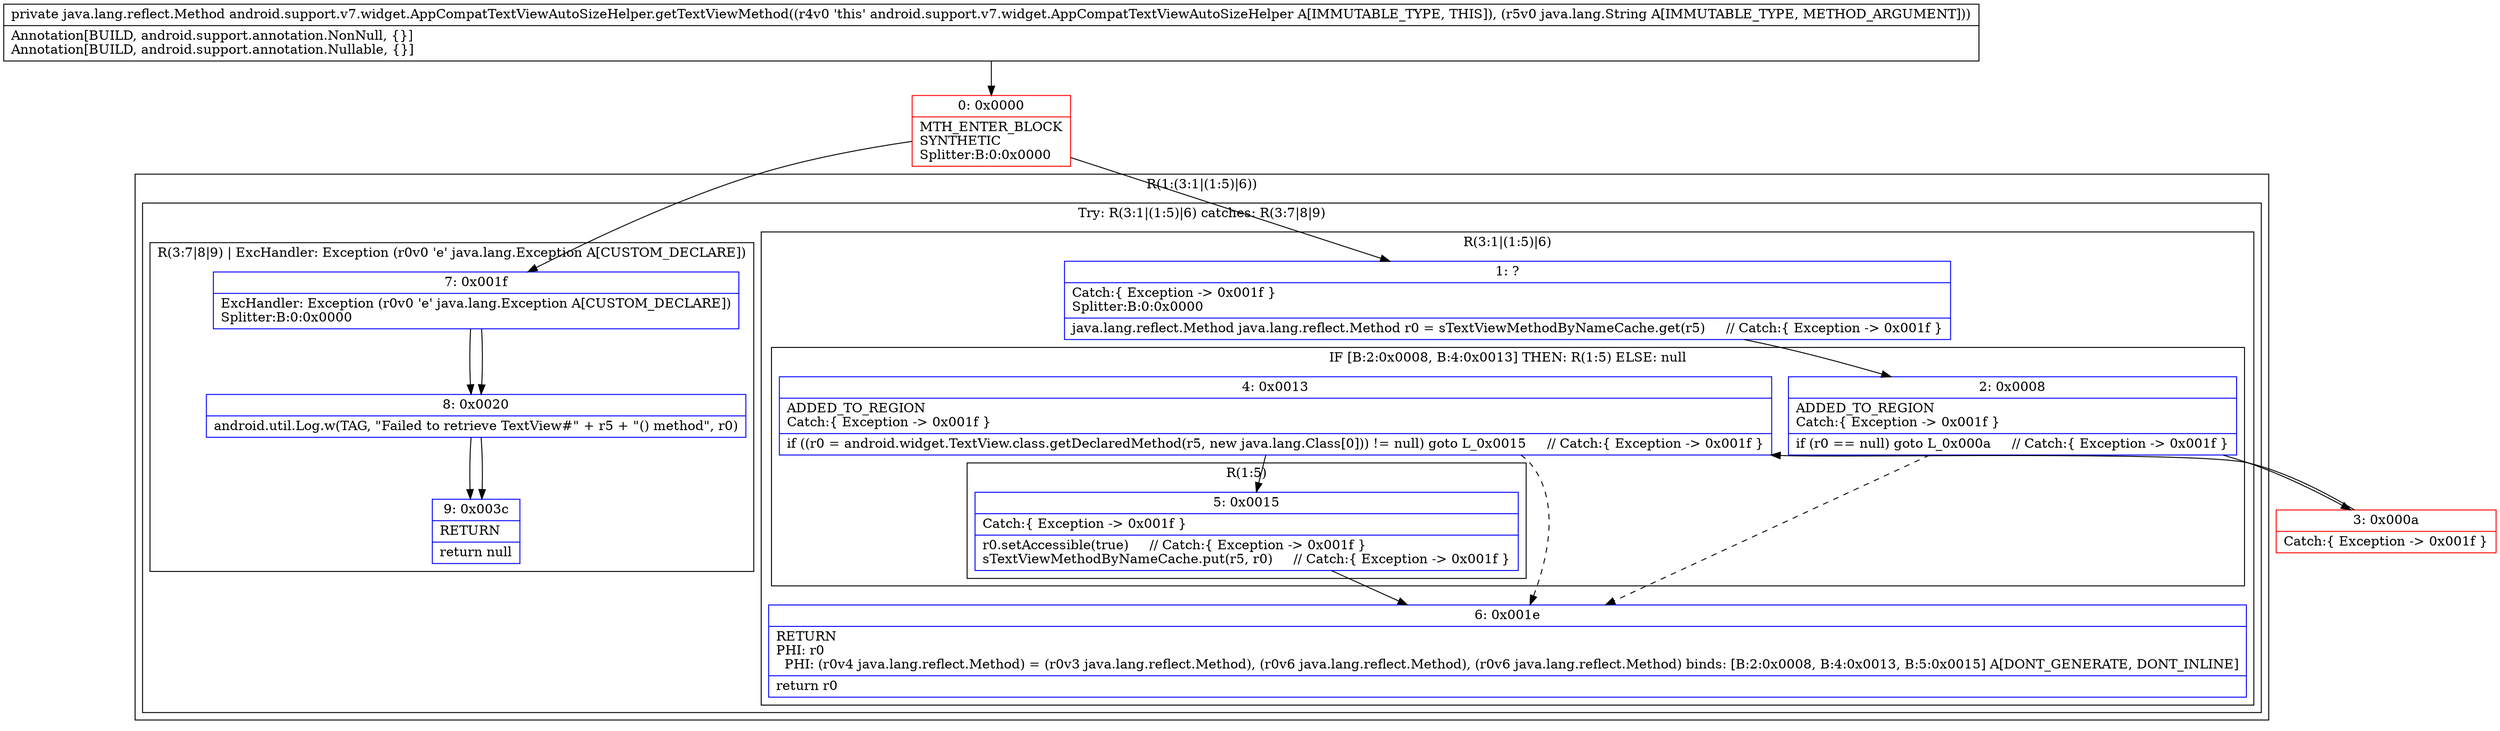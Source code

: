 digraph "CFG forandroid.support.v7.widget.AppCompatTextViewAutoSizeHelper.getTextViewMethod(Ljava\/lang\/String;)Ljava\/lang\/reflect\/Method;" {
subgraph cluster_Region_956690364 {
label = "R(1:(3:1|(1:5)|6))";
node [shape=record,color=blue];
subgraph cluster_TryCatchRegion_1287983027 {
label = "Try: R(3:1|(1:5)|6) catches: R(3:7|8|9)";
node [shape=record,color=blue];
subgraph cluster_Region_1576445063 {
label = "R(3:1|(1:5)|6)";
node [shape=record,color=blue];
Node_1 [shape=record,label="{1\:\ ?|Catch:\{ Exception \-\> 0x001f \}\lSplitter:B:0:0x0000\l|java.lang.reflect.Method java.lang.reflect.Method r0 = sTextViewMethodByNameCache.get(r5)     \/\/ Catch:\{ Exception \-\> 0x001f \}\l}"];
subgraph cluster_IfRegion_113062549 {
label = "IF [B:2:0x0008, B:4:0x0013] THEN: R(1:5) ELSE: null";
node [shape=record,color=blue];
Node_2 [shape=record,label="{2\:\ 0x0008|ADDED_TO_REGION\lCatch:\{ Exception \-\> 0x001f \}\l|if (r0 == null) goto L_0x000a     \/\/ Catch:\{ Exception \-\> 0x001f \}\l}"];
Node_4 [shape=record,label="{4\:\ 0x0013|ADDED_TO_REGION\lCatch:\{ Exception \-\> 0x001f \}\l|if ((r0 = android.widget.TextView.class.getDeclaredMethod(r5, new java.lang.Class[0])) != null) goto L_0x0015     \/\/ Catch:\{ Exception \-\> 0x001f \}\l}"];
subgraph cluster_Region_1590587128 {
label = "R(1:5)";
node [shape=record,color=blue];
Node_5 [shape=record,label="{5\:\ 0x0015|Catch:\{ Exception \-\> 0x001f \}\l|r0.setAccessible(true)     \/\/ Catch:\{ Exception \-\> 0x001f \}\lsTextViewMethodByNameCache.put(r5, r0)     \/\/ Catch:\{ Exception \-\> 0x001f \}\l}"];
}
}
Node_6 [shape=record,label="{6\:\ 0x001e|RETURN\lPHI: r0 \l  PHI: (r0v4 java.lang.reflect.Method) = (r0v3 java.lang.reflect.Method), (r0v6 java.lang.reflect.Method), (r0v6 java.lang.reflect.Method) binds: [B:2:0x0008, B:4:0x0013, B:5:0x0015] A[DONT_GENERATE, DONT_INLINE]\l|return r0\l}"];
}
subgraph cluster_Region_897453881 {
label = "R(3:7|8|9) | ExcHandler: Exception (r0v0 'e' java.lang.Exception A[CUSTOM_DECLARE])\l";
node [shape=record,color=blue];
Node_7 [shape=record,label="{7\:\ 0x001f|ExcHandler: Exception (r0v0 'e' java.lang.Exception A[CUSTOM_DECLARE])\lSplitter:B:0:0x0000\l}"];
Node_8 [shape=record,label="{8\:\ 0x0020|android.util.Log.w(TAG, \"Failed to retrieve TextView#\" + r5 + \"() method\", r0)\l}"];
Node_9 [shape=record,label="{9\:\ 0x003c|RETURN\l|return null\l}"];
}
}
}
subgraph cluster_Region_897453881 {
label = "R(3:7|8|9) | ExcHandler: Exception (r0v0 'e' java.lang.Exception A[CUSTOM_DECLARE])\l";
node [shape=record,color=blue];
Node_7 [shape=record,label="{7\:\ 0x001f|ExcHandler: Exception (r0v0 'e' java.lang.Exception A[CUSTOM_DECLARE])\lSplitter:B:0:0x0000\l}"];
Node_8 [shape=record,label="{8\:\ 0x0020|android.util.Log.w(TAG, \"Failed to retrieve TextView#\" + r5 + \"() method\", r0)\l}"];
Node_9 [shape=record,label="{9\:\ 0x003c|RETURN\l|return null\l}"];
}
Node_0 [shape=record,color=red,label="{0\:\ 0x0000|MTH_ENTER_BLOCK\lSYNTHETIC\lSplitter:B:0:0x0000\l}"];
Node_3 [shape=record,color=red,label="{3\:\ 0x000a|Catch:\{ Exception \-\> 0x001f \}\l}"];
MethodNode[shape=record,label="{private java.lang.reflect.Method android.support.v7.widget.AppCompatTextViewAutoSizeHelper.getTextViewMethod((r4v0 'this' android.support.v7.widget.AppCompatTextViewAutoSizeHelper A[IMMUTABLE_TYPE, THIS]), (r5v0 java.lang.String A[IMMUTABLE_TYPE, METHOD_ARGUMENT]))  | Annotation[BUILD, android.support.annotation.NonNull, \{\}]\lAnnotation[BUILD, android.support.annotation.Nullable, \{\}]\l}"];
MethodNode -> Node_0;
Node_1 -> Node_2;
Node_2 -> Node_3;
Node_2 -> Node_6[style=dashed];
Node_4 -> Node_5;
Node_4 -> Node_6[style=dashed];
Node_5 -> Node_6;
Node_7 -> Node_8;
Node_8 -> Node_9;
Node_7 -> Node_8;
Node_8 -> Node_9;
Node_0 -> Node_1;
Node_0 -> Node_7;
Node_3 -> Node_4;
}

